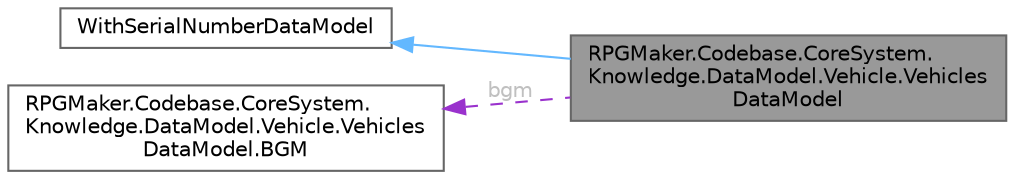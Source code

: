 digraph "RPGMaker.Codebase.CoreSystem.Knowledge.DataModel.Vehicle.VehiclesDataModel"
{
 // LATEX_PDF_SIZE
  bgcolor="transparent";
  edge [fontname=Helvetica,fontsize=10,labelfontname=Helvetica,labelfontsize=10];
  node [fontname=Helvetica,fontsize=10,shape=box,height=0.2,width=0.4];
  rankdir="LR";
  Node1 [id="Node000001",label="RPGMaker.Codebase.CoreSystem.\lKnowledge.DataModel.Vehicle.Vehicles\lDataModel",height=0.2,width=0.4,color="gray40", fillcolor="grey60", style="filled", fontcolor="black",tooltip="😁 乗り物データ・モデル"];
  Node2 -> Node1 [id="edge1_Node000001_Node000002",dir="back",color="steelblue1",style="solid",tooltip=" "];
  Node2 [id="Node000002",label="WithSerialNumberDataModel",height=0.2,width=0.4,color="gray40", fillcolor="white", style="filled",tooltip=" "];
  Node3 -> Node1 [id="edge2_Node000001_Node000003",dir="back",color="darkorchid3",style="dashed",tooltip=" ",label=" bgm",fontcolor="grey" ];
  Node3 [id="Node000003",label="RPGMaker.Codebase.CoreSystem.\lKnowledge.DataModel.Vehicle.Vehicles\lDataModel.BGM",height=0.2,width=0.4,color="gray40", fillcolor="white", style="filled",URL="$da/dfe/class_r_p_g_maker_1_1_codebase_1_1_core_system_1_1_knowledge_1_1_data_model_1_1_vehicle_1_1_vehicles_data_model_1_1_b_g_m.html",tooltip="😁 背景音楽"];
}
